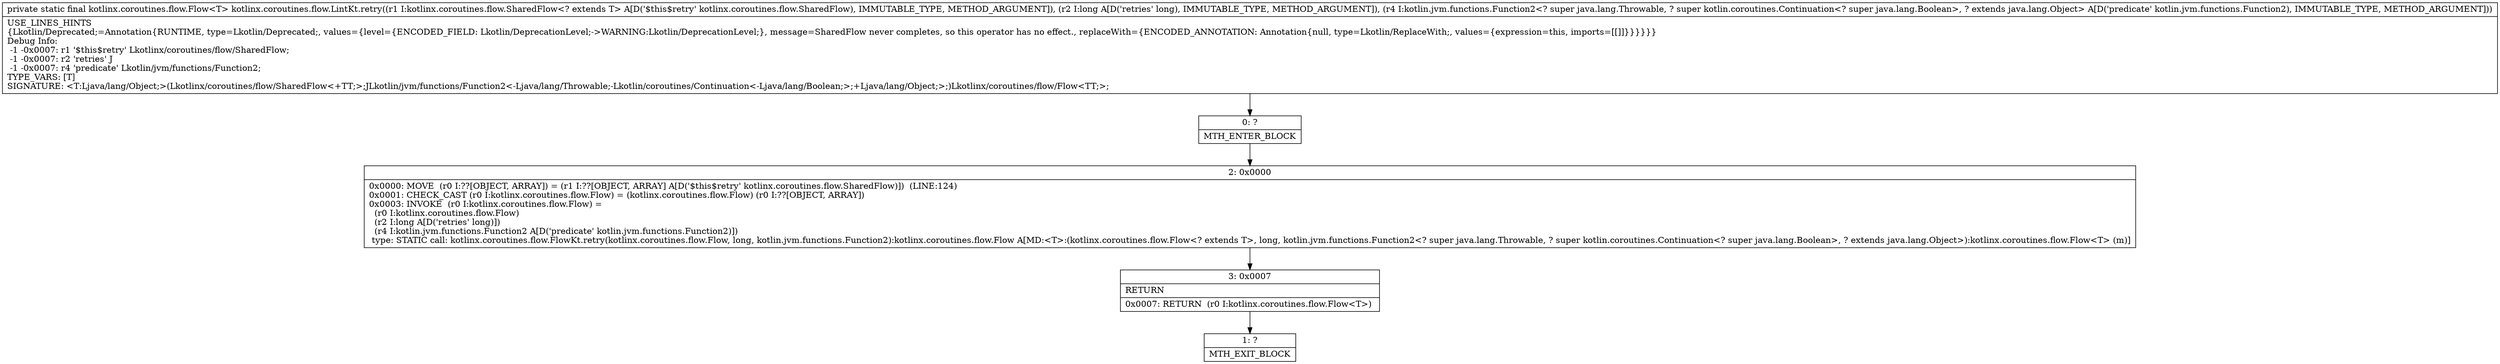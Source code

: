 digraph "CFG forkotlinx.coroutines.flow.LintKt.retry(Lkotlinx\/coroutines\/flow\/SharedFlow;JLkotlin\/jvm\/functions\/Function2;)Lkotlinx\/coroutines\/flow\/Flow;" {
Node_0 [shape=record,label="{0\:\ ?|MTH_ENTER_BLOCK\l}"];
Node_2 [shape=record,label="{2\:\ 0x0000|0x0000: MOVE  (r0 I:??[OBJECT, ARRAY]) = (r1 I:??[OBJECT, ARRAY] A[D('$this$retry' kotlinx.coroutines.flow.SharedFlow)])  (LINE:124)\l0x0001: CHECK_CAST (r0 I:kotlinx.coroutines.flow.Flow) = (kotlinx.coroutines.flow.Flow) (r0 I:??[OBJECT, ARRAY]) \l0x0003: INVOKE  (r0 I:kotlinx.coroutines.flow.Flow) = \l  (r0 I:kotlinx.coroutines.flow.Flow)\l  (r2 I:long A[D('retries' long)])\l  (r4 I:kotlin.jvm.functions.Function2 A[D('predicate' kotlin.jvm.functions.Function2)])\l type: STATIC call: kotlinx.coroutines.flow.FlowKt.retry(kotlinx.coroutines.flow.Flow, long, kotlin.jvm.functions.Function2):kotlinx.coroutines.flow.Flow A[MD:\<T\>:(kotlinx.coroutines.flow.Flow\<? extends T\>, long, kotlin.jvm.functions.Function2\<? super java.lang.Throwable, ? super kotlin.coroutines.Continuation\<? super java.lang.Boolean\>, ? extends java.lang.Object\>):kotlinx.coroutines.flow.Flow\<T\> (m)]\l}"];
Node_3 [shape=record,label="{3\:\ 0x0007|RETURN\l|0x0007: RETURN  (r0 I:kotlinx.coroutines.flow.Flow\<T\>) \l}"];
Node_1 [shape=record,label="{1\:\ ?|MTH_EXIT_BLOCK\l}"];
MethodNode[shape=record,label="{private static final kotlinx.coroutines.flow.Flow\<T\> kotlinx.coroutines.flow.LintKt.retry((r1 I:kotlinx.coroutines.flow.SharedFlow\<? extends T\> A[D('$this$retry' kotlinx.coroutines.flow.SharedFlow), IMMUTABLE_TYPE, METHOD_ARGUMENT]), (r2 I:long A[D('retries' long), IMMUTABLE_TYPE, METHOD_ARGUMENT]), (r4 I:kotlin.jvm.functions.Function2\<? super java.lang.Throwable, ? super kotlin.coroutines.Continuation\<? super java.lang.Boolean\>, ? extends java.lang.Object\> A[D('predicate' kotlin.jvm.functions.Function2), IMMUTABLE_TYPE, METHOD_ARGUMENT]))  | USE_LINES_HINTS\l\{Lkotlin\/Deprecated;=Annotation\{RUNTIME, type=Lkotlin\/Deprecated;, values=\{level=\{ENCODED_FIELD: Lkotlin\/DeprecationLevel;\-\>WARNING:Lkotlin\/DeprecationLevel;\}, message=SharedFlow never completes, so this operator has no effect., replaceWith=\{ENCODED_ANNOTATION: Annotation\{null, type=Lkotlin\/ReplaceWith;, values=\{expression=this, imports=[[]]\}\}\}\}\}\}\lDebug Info:\l  \-1 \-0x0007: r1 '$this$retry' Lkotlinx\/coroutines\/flow\/SharedFlow;\l  \-1 \-0x0007: r2 'retries' J\l  \-1 \-0x0007: r4 'predicate' Lkotlin\/jvm\/functions\/Function2;\lTYPE_VARS: [T]\lSIGNATURE: \<T:Ljava\/lang\/Object;\>(Lkotlinx\/coroutines\/flow\/SharedFlow\<+TT;\>;JLkotlin\/jvm\/functions\/Function2\<\-Ljava\/lang\/Throwable;\-Lkotlin\/coroutines\/Continuation\<\-Ljava\/lang\/Boolean;\>;+Ljava\/lang\/Object;\>;)Lkotlinx\/coroutines\/flow\/Flow\<TT;\>;\l}"];
MethodNode -> Node_0;Node_0 -> Node_2;
Node_2 -> Node_3;
Node_3 -> Node_1;
}

